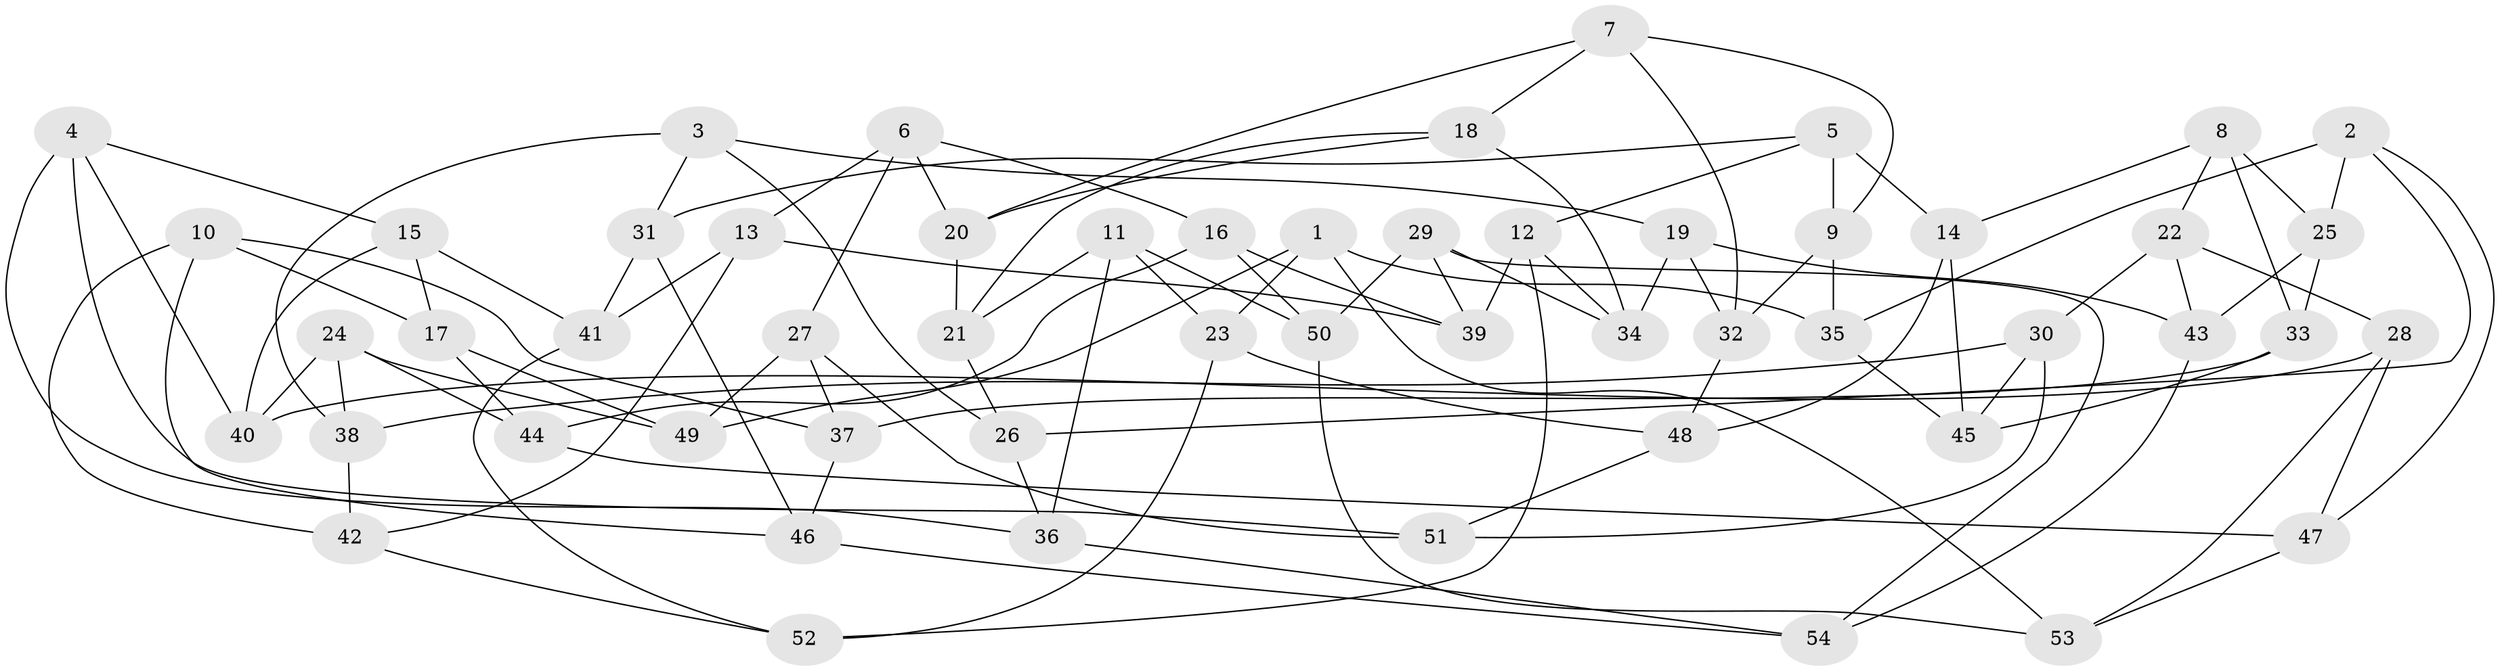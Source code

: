// coarse degree distribution, {2: 0.037037037037037035, 3: 0.2962962962962963, 4: 0.2962962962962963, 10: 0.07407407407407407, 6: 0.14814814814814814, 5: 0.14814814814814814}
// Generated by graph-tools (version 1.1) at 2025/01/03/04/25 22:01:40]
// undirected, 54 vertices, 108 edges
graph export_dot {
graph [start="1"]
  node [color=gray90,style=filled];
  1;
  2;
  3;
  4;
  5;
  6;
  7;
  8;
  9;
  10;
  11;
  12;
  13;
  14;
  15;
  16;
  17;
  18;
  19;
  20;
  21;
  22;
  23;
  24;
  25;
  26;
  27;
  28;
  29;
  30;
  31;
  32;
  33;
  34;
  35;
  36;
  37;
  38;
  39;
  40;
  41;
  42;
  43;
  44;
  45;
  46;
  47;
  48;
  49;
  50;
  51;
  52;
  53;
  54;
  1 -- 53;
  1 -- 35;
  1 -- 49;
  1 -- 23;
  2 -- 26;
  2 -- 25;
  2 -- 35;
  2 -- 47;
  3 -- 38;
  3 -- 19;
  3 -- 26;
  3 -- 31;
  4 -- 40;
  4 -- 51;
  4 -- 36;
  4 -- 15;
  5 -- 12;
  5 -- 14;
  5 -- 31;
  5 -- 9;
  6 -- 27;
  6 -- 20;
  6 -- 16;
  6 -- 13;
  7 -- 9;
  7 -- 20;
  7 -- 32;
  7 -- 18;
  8 -- 22;
  8 -- 25;
  8 -- 14;
  8 -- 33;
  9 -- 32;
  9 -- 35;
  10 -- 46;
  10 -- 37;
  10 -- 17;
  10 -- 42;
  11 -- 50;
  11 -- 23;
  11 -- 36;
  11 -- 21;
  12 -- 39;
  12 -- 52;
  12 -- 34;
  13 -- 39;
  13 -- 42;
  13 -- 41;
  14 -- 45;
  14 -- 48;
  15 -- 41;
  15 -- 40;
  15 -- 17;
  16 -- 50;
  16 -- 44;
  16 -- 39;
  17 -- 44;
  17 -- 49;
  18 -- 34;
  18 -- 21;
  18 -- 20;
  19 -- 43;
  19 -- 34;
  19 -- 32;
  20 -- 21;
  21 -- 26;
  22 -- 28;
  22 -- 43;
  22 -- 30;
  23 -- 52;
  23 -- 48;
  24 -- 44;
  24 -- 38;
  24 -- 40;
  24 -- 49;
  25 -- 33;
  25 -- 43;
  26 -- 36;
  27 -- 49;
  27 -- 37;
  27 -- 51;
  28 -- 47;
  28 -- 40;
  28 -- 53;
  29 -- 39;
  29 -- 50;
  29 -- 54;
  29 -- 34;
  30 -- 38;
  30 -- 45;
  30 -- 51;
  31 -- 41;
  31 -- 46;
  32 -- 48;
  33 -- 37;
  33 -- 45;
  35 -- 45;
  36 -- 54;
  37 -- 46;
  38 -- 42;
  41 -- 52;
  42 -- 52;
  43 -- 54;
  44 -- 47;
  46 -- 54;
  47 -- 53;
  48 -- 51;
  50 -- 53;
}
